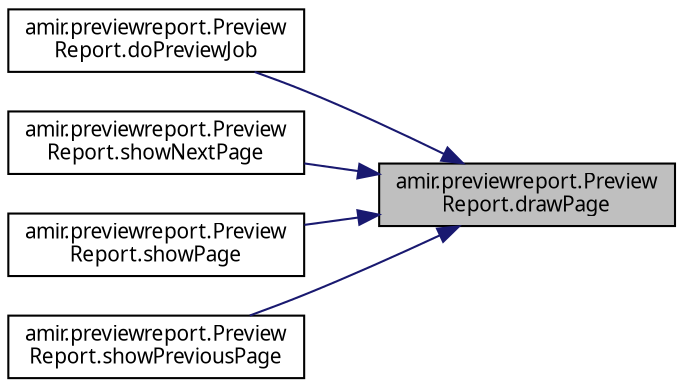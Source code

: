 digraph "amir.previewreport.PreviewReport.drawPage"
{
 // LATEX_PDF_SIZE
  edge [fontname="FreeSans.ttf",fontsize="10",labelfontname="FreeSans.ttf",labelfontsize="10"];
  node [fontname="FreeSans.ttf",fontsize="10",shape=record];
  rankdir="RL";
  Node1 [label="amir.previewreport.Preview\lReport.drawPage",height=0.2,width=0.4,color="black", fillcolor="grey75", style="filled", fontcolor="black",tooltip=" "];
  Node1 -> Node2 [dir="back",color="midnightblue",fontsize="10",style="solid",fontname="FreeSans.ttf"];
  Node2 [label="amir.previewreport.Preview\lReport.doPreviewJob",height=0.2,width=0.4,color="black", fillcolor="white", style="filled",URL="$classamir_1_1previewreport_1_1_preview_report.html#a38583e1b922894c383078b68d824fb02",tooltip=" "];
  Node1 -> Node3 [dir="back",color="midnightblue",fontsize="10",style="solid",fontname="FreeSans.ttf"];
  Node3 [label="amir.previewreport.Preview\lReport.showNextPage",height=0.2,width=0.4,color="black", fillcolor="white", style="filled",URL="$classamir_1_1previewreport_1_1_preview_report.html#a0712d611883e977cb202a6dbaddb203e",tooltip=" "];
  Node1 -> Node4 [dir="back",color="midnightblue",fontsize="10",style="solid",fontname="FreeSans.ttf"];
  Node4 [label="amir.previewreport.Preview\lReport.showPage",height=0.2,width=0.4,color="black", fillcolor="white", style="filled",URL="$classamir_1_1previewreport_1_1_preview_report.html#a00018fac07e5299d07b8b148b1a3cd71",tooltip=" "];
  Node1 -> Node5 [dir="back",color="midnightblue",fontsize="10",style="solid",fontname="FreeSans.ttf"];
  Node5 [label="amir.previewreport.Preview\lReport.showPreviousPage",height=0.2,width=0.4,color="black", fillcolor="white", style="filled",URL="$classamir_1_1previewreport_1_1_preview_report.html#a6e99c07715ce130acab2d47040d80d27",tooltip=" "];
}
